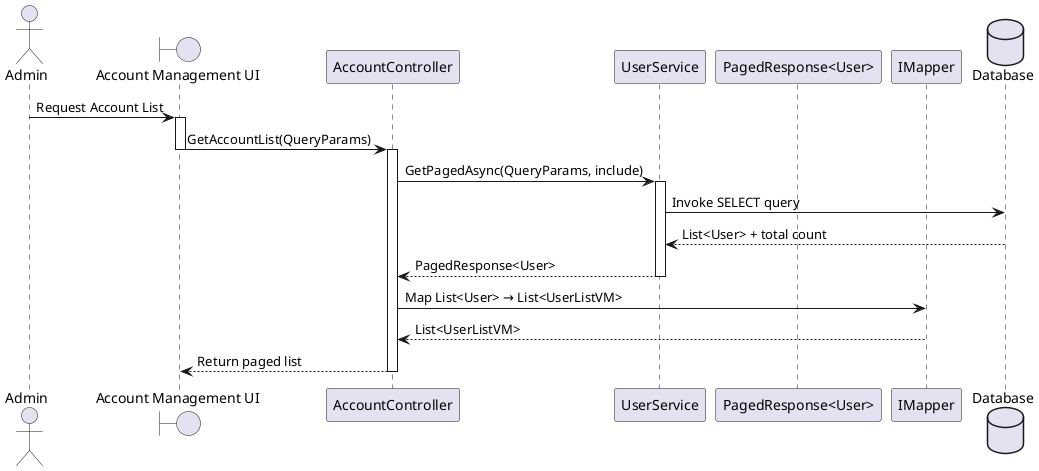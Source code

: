 


@startuml

actor Admin
boundary "Account Management UI" as Screen
participant "AccountController" as Controller
participant "UserService" as Service
participant "PagedResponse<User>" as PagedResult
participant "IMapper" as Mapper
database "Database" as DB

Admin -> Screen : Request Account List
activate Screen
Screen -> Controller : GetAccountList(QueryParams)
deactivate Screen
activate Controller

Controller -> Service : GetPagedAsync(QueryParams, include)
activate Service
Service -> DB : Invoke SELECT query
DB --> Service : List<User> + total count
Service --> Controller : PagedResponse<User>
deactivate Service

Controller -> Mapper : Map List<User> → List<UserListVM>
Mapper --> Controller : List<UserListVM>

Controller --> Screen : Return paged list
deactivate Controller
@enduml
